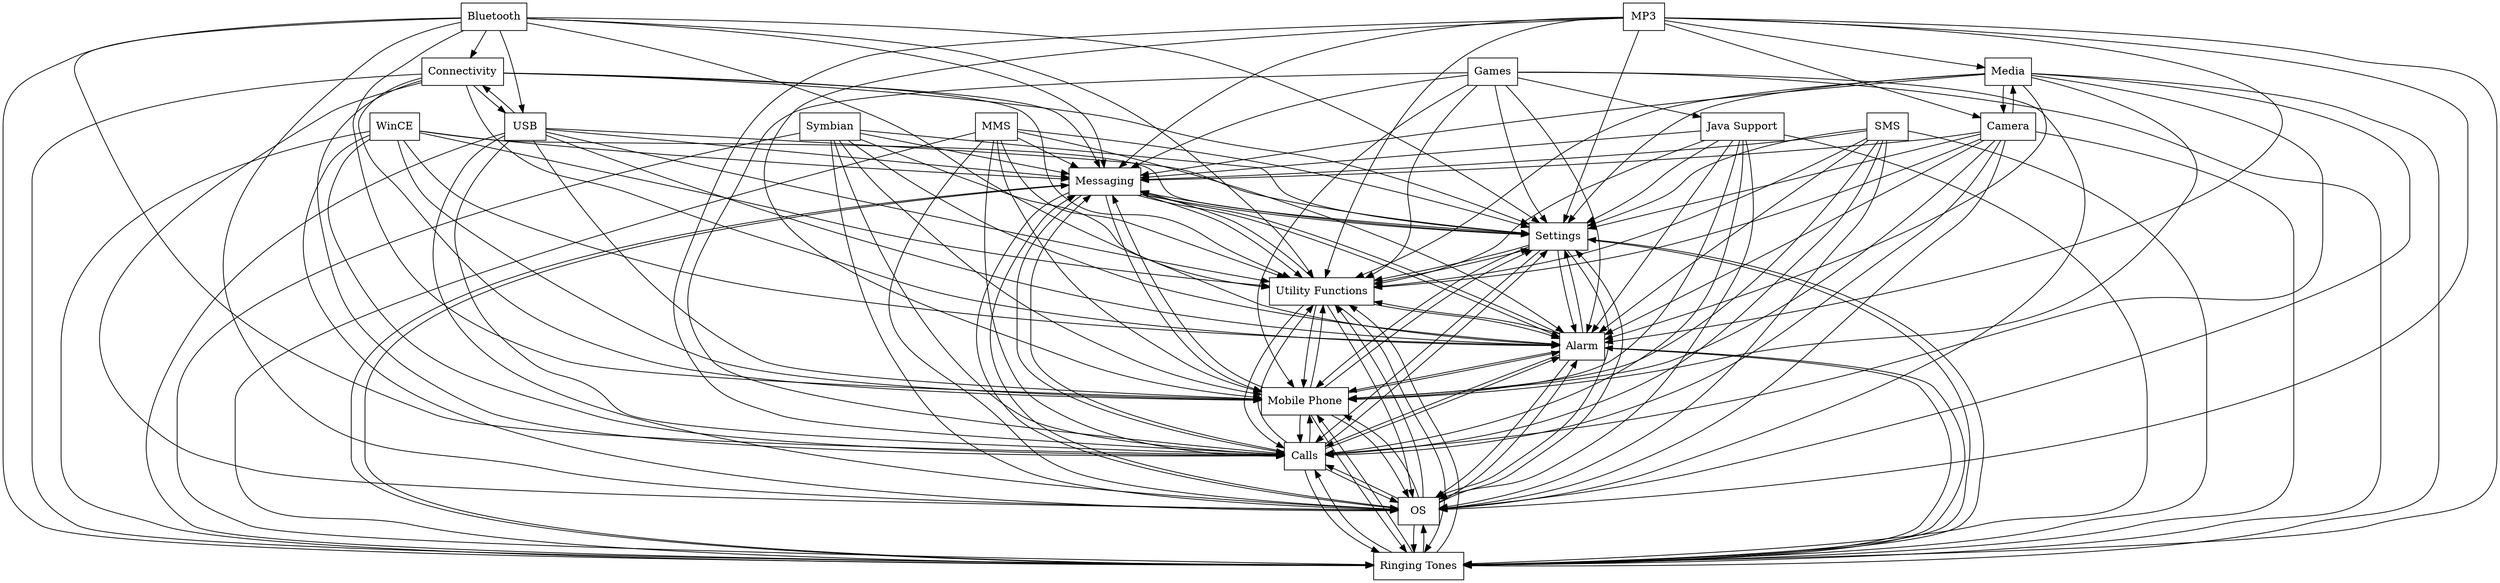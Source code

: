 digraph{
graph [rankdir=TB];
node [shape=box];
edge [arrowhead=normal];
0[label="Messaging",]
1[label="Java Support",]
2[label="Media",]
3[label="Camera",]
4[label="Settings",]
5[label="Bluetooth",]
6[label="Ringing Tones",]
7[label="OS",]
8[label="Calls",]
9[label="Mobile Phone",]
10[label="Connectivity",]
11[label="Alarm",]
12[label="WinCE",]
13[label="Symbian",]
14[label="USB",]
15[label="MP3",]
16[label="Games",]
17[label="SMS",]
18[label="Utility Functions",]
19[label="MMS",]
0->4[label="",]
0->6[label="",]
0->7[label="",]
0->8[label="",]
0->9[label="",]
0->11[label="",]
0->18[label="",]
1->0[label="",]
1->4[label="",]
1->6[label="",]
1->7[label="",]
1->8[label="",]
1->9[label="",]
1->11[label="",]
1->18[label="",]
2->0[label="",]
2->3[label="",]
2->4[label="",]
2->6[label="",]
2->7[label="",]
2->8[label="",]
2->9[label="",]
2->11[label="",]
2->18[label="",]
3->0[label="",]
3->2[label="",]
3->4[label="",]
3->6[label="",]
3->7[label="",]
3->8[label="",]
3->9[label="",]
3->11[label="",]
3->18[label="",]
4->0[label="",]
4->6[label="",]
4->7[label="",]
4->8[label="",]
4->9[label="",]
4->11[label="",]
4->18[label="",]
5->0[label="",]
5->4[label="",]
5->6[label="",]
5->7[label="",]
5->8[label="",]
5->9[label="",]
5->10[label="",]
5->11[label="",]
5->14[label="",]
5->18[label="",]
6->0[label="",]
6->4[label="",]
6->7[label="",]
6->8[label="",]
6->9[label="",]
6->11[label="",]
6->18[label="",]
7->0[label="",]
7->4[label="",]
7->6[label="",]
7->8[label="",]
7->9[label="",]
7->11[label="",]
7->18[label="",]
8->0[label="",]
8->4[label="",]
8->6[label="",]
8->7[label="",]
8->9[label="",]
8->11[label="",]
8->18[label="",]
9->0[label="",]
9->4[label="",]
9->6[label="",]
9->7[label="",]
9->8[label="",]
9->11[label="",]
9->18[label="",]
10->0[label="",]
10->4[label="",]
10->6[label="",]
10->7[label="",]
10->8[label="",]
10->9[label="",]
10->11[label="",]
10->14[label="",]
10->18[label="",]
11->0[label="",]
11->4[label="",]
11->6[label="",]
11->7[label="",]
11->8[label="",]
11->9[label="",]
11->18[label="",]
12->0[label="",]
12->4[label="",]
12->6[label="",]
12->7[label="",]
12->8[label="",]
12->9[label="",]
12->11[label="",]
12->18[label="",]
13->0[label="",]
13->4[label="",]
13->6[label="",]
13->7[label="",]
13->8[label="",]
13->9[label="",]
13->11[label="",]
13->18[label="",]
14->0[label="",]
14->4[label="",]
14->6[label="",]
14->7[label="",]
14->8[label="",]
14->9[label="",]
14->10[label="",]
14->11[label="",]
14->18[label="",]
15->0[label="",]
15->2[label="",]
15->3[label="",]
15->4[label="",]
15->6[label="",]
15->7[label="",]
15->8[label="",]
15->9[label="",]
15->11[label="",]
15->18[label="",]
16->0[label="",]
16->1[label="",]
16->4[label="",]
16->6[label="",]
16->7[label="",]
16->8[label="",]
16->9[label="",]
16->11[label="",]
16->18[label="",]
17->0[label="",]
17->4[label="",]
17->6[label="",]
17->7[label="",]
17->8[label="",]
17->9[label="",]
17->11[label="",]
17->18[label="",]
18->0[label="",]
18->4[label="",]
18->6[label="",]
18->7[label="",]
18->8[label="",]
18->9[label="",]
18->11[label="",]
19->0[label="",]
19->4[label="",]
19->6[label="",]
19->7[label="",]
19->8[label="",]
19->9[label="",]
19->11[label="",]
19->18[label="",]
}

